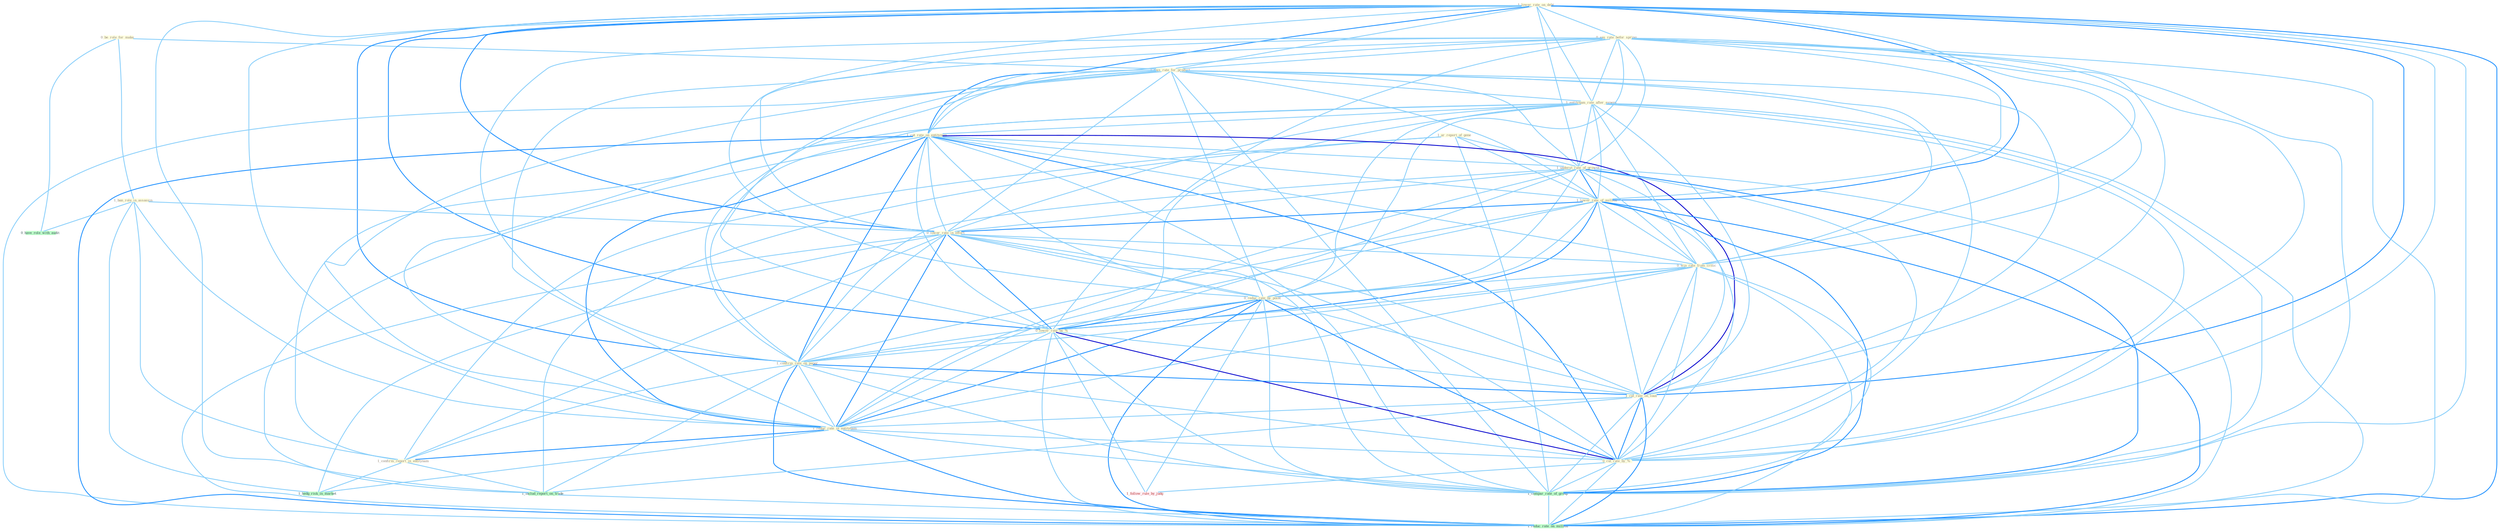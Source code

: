 Graph G{ 
    node
    [shape=polygon,style=filled,width=.5,height=.06,color="#BDFCC9",fixedsize=true,fontsize=4,
    fontcolor="#2f4f4f"];
    {node
    [color="#ffffe0", fontcolor="#8b7d6b"] "0_be_role_for_make " "1_lower_rate_on_debt " "0_eas_rate_befor_spring " "1_ban_role_in_assassin " "1_ar_report_of_gene " "1_rais_rate_for_product " "1_entitynam_rate_after_expens " "1_cut_rate_on_entitynam " "1_underst_rate_of_growth " "1_lower_rate_of_million " "0_lower_rate_in_effort " "0_win_rate_from_critic " "0_reduc_rate_by_point " "0_lower_rate_by_% " "1_confirm_rate_on_paper " "1_cut_rate_on_loan " "1_reduc_rate_in_entitynam " "0_cut_rate_by_% " "1_confirm_report_in_entitynam "}
{node [color="#fff0f5", fontcolor="#b22222"] "1_follow_rule_by_judg "}
edge [color="#B0E2FF"];

	"0_be_role_for_make " -- "1_ban_role_in_assassin " [w="1", color="#87cefa" ];
	"0_be_role_for_make " -- "1_rais_rate_for_product " [w="1", color="#87cefa" ];
	"0_be_role_for_make " -- "0_have_role_with_audit " [w="1", color="#87cefa" ];
	"1_lower_rate_on_debt " -- "0_eas_rate_befor_spring " [w="1", color="#87cefa" ];
	"1_lower_rate_on_debt " -- "1_rais_rate_for_product " [w="1", color="#87cefa" ];
	"1_lower_rate_on_debt " -- "1_entitynam_rate_after_expens " [w="1", color="#87cefa" ];
	"1_lower_rate_on_debt " -- "1_cut_rate_on_entitynam " [w="2", color="#1e90ff" , len=0.8];
	"1_lower_rate_on_debt " -- "1_underst_rate_of_growth " [w="1", color="#87cefa" ];
	"1_lower_rate_on_debt " -- "1_lower_rate_of_million " [w="2", color="#1e90ff" , len=0.8];
	"1_lower_rate_on_debt " -- "0_lower_rate_in_effort " [w="2", color="#1e90ff" , len=0.8];
	"1_lower_rate_on_debt " -- "0_win_rate_from_critic " [w="1", color="#87cefa" ];
	"1_lower_rate_on_debt " -- "0_reduc_rate_by_point " [w="1", color="#87cefa" ];
	"1_lower_rate_on_debt " -- "0_lower_rate_by_% " [w="2", color="#1e90ff" , len=0.8];
	"1_lower_rate_on_debt " -- "1_confirm_rate_on_paper " [w="2", color="#1e90ff" , len=0.8];
	"1_lower_rate_on_debt " -- "1_cut_rate_on_loan " [w="2", color="#1e90ff" , len=0.8];
	"1_lower_rate_on_debt " -- "1_reduc_rate_in_entitynam " [w="1", color="#87cefa" ];
	"1_lower_rate_on_debt " -- "0_cut_rate_by_% " [w="1", color="#87cefa" ];
	"1_lower_rate_on_debt " -- "1_includ_report_on_trade " [w="1", color="#87cefa" ];
	"1_lower_rate_on_debt " -- "1_compar_rate_of_group " [w="1", color="#87cefa" ];
	"1_lower_rate_on_debt " -- "1_reduc_rate_on_million " [w="2", color="#1e90ff" , len=0.8];
	"0_eas_rate_befor_spring " -- "1_rais_rate_for_product " [w="1", color="#87cefa" ];
	"0_eas_rate_befor_spring " -- "1_entitynam_rate_after_expens " [w="1", color="#87cefa" ];
	"0_eas_rate_befor_spring " -- "1_cut_rate_on_entitynam " [w="1", color="#87cefa" ];
	"0_eas_rate_befor_spring " -- "1_underst_rate_of_growth " [w="1", color="#87cefa" ];
	"0_eas_rate_befor_spring " -- "1_lower_rate_of_million " [w="1", color="#87cefa" ];
	"0_eas_rate_befor_spring " -- "0_lower_rate_in_effort " [w="1", color="#87cefa" ];
	"0_eas_rate_befor_spring " -- "0_win_rate_from_critic " [w="1", color="#87cefa" ];
	"0_eas_rate_befor_spring " -- "0_reduc_rate_by_point " [w="1", color="#87cefa" ];
	"0_eas_rate_befor_spring " -- "0_lower_rate_by_% " [w="1", color="#87cefa" ];
	"0_eas_rate_befor_spring " -- "1_confirm_rate_on_paper " [w="1", color="#87cefa" ];
	"0_eas_rate_befor_spring " -- "1_cut_rate_on_loan " [w="1", color="#87cefa" ];
	"0_eas_rate_befor_spring " -- "1_reduc_rate_in_entitynam " [w="1", color="#87cefa" ];
	"0_eas_rate_befor_spring " -- "0_cut_rate_by_% " [w="1", color="#87cefa" ];
	"0_eas_rate_befor_spring " -- "1_compar_rate_of_group " [w="1", color="#87cefa" ];
	"0_eas_rate_befor_spring " -- "1_reduc_rate_on_million " [w="1", color="#87cefa" ];
	"1_ban_role_in_assassin " -- "0_lower_rate_in_effort " [w="1", color="#87cefa" ];
	"1_ban_role_in_assassin " -- "1_reduc_rate_in_entitynam " [w="1", color="#87cefa" ];
	"1_ban_role_in_assassin " -- "1_confirm_report_in_entitynam " [w="1", color="#87cefa" ];
	"1_ban_role_in_assassin " -- "1_hedg_risk_in_market " [w="1", color="#87cefa" ];
	"1_ban_role_in_assassin " -- "0_have_role_with_audit " [w="1", color="#87cefa" ];
	"1_ar_report_of_gene " -- "1_underst_rate_of_growth " [w="1", color="#87cefa" ];
	"1_ar_report_of_gene " -- "1_lower_rate_of_million " [w="1", color="#87cefa" ];
	"1_ar_report_of_gene " -- "1_confirm_report_in_entitynam " [w="1", color="#87cefa" ];
	"1_ar_report_of_gene " -- "1_includ_report_on_trade " [w="1", color="#87cefa" ];
	"1_ar_report_of_gene " -- "1_compar_rate_of_group " [w="1", color="#87cefa" ];
	"1_rais_rate_for_product " -- "1_entitynam_rate_after_expens " [w="1", color="#87cefa" ];
	"1_rais_rate_for_product " -- "1_cut_rate_on_entitynam " [w="1", color="#87cefa" ];
	"1_rais_rate_for_product " -- "1_underst_rate_of_growth " [w="1", color="#87cefa" ];
	"1_rais_rate_for_product " -- "1_lower_rate_of_million " [w="1", color="#87cefa" ];
	"1_rais_rate_for_product " -- "0_lower_rate_in_effort " [w="1", color="#87cefa" ];
	"1_rais_rate_for_product " -- "0_win_rate_from_critic " [w="1", color="#87cefa" ];
	"1_rais_rate_for_product " -- "0_reduc_rate_by_point " [w="1", color="#87cefa" ];
	"1_rais_rate_for_product " -- "0_lower_rate_by_% " [w="1", color="#87cefa" ];
	"1_rais_rate_for_product " -- "1_confirm_rate_on_paper " [w="1", color="#87cefa" ];
	"1_rais_rate_for_product " -- "1_cut_rate_on_loan " [w="1", color="#87cefa" ];
	"1_rais_rate_for_product " -- "1_reduc_rate_in_entitynam " [w="1", color="#87cefa" ];
	"1_rais_rate_for_product " -- "0_cut_rate_by_% " [w="1", color="#87cefa" ];
	"1_rais_rate_for_product " -- "1_compar_rate_of_group " [w="1", color="#87cefa" ];
	"1_rais_rate_for_product " -- "1_reduc_rate_on_million " [w="1", color="#87cefa" ];
	"1_entitynam_rate_after_expens " -- "1_cut_rate_on_entitynam " [w="1", color="#87cefa" ];
	"1_entitynam_rate_after_expens " -- "1_underst_rate_of_growth " [w="1", color="#87cefa" ];
	"1_entitynam_rate_after_expens " -- "1_lower_rate_of_million " [w="1", color="#87cefa" ];
	"1_entitynam_rate_after_expens " -- "0_lower_rate_in_effort " [w="1", color="#87cefa" ];
	"1_entitynam_rate_after_expens " -- "0_win_rate_from_critic " [w="1", color="#87cefa" ];
	"1_entitynam_rate_after_expens " -- "0_reduc_rate_by_point " [w="1", color="#87cefa" ];
	"1_entitynam_rate_after_expens " -- "0_lower_rate_by_% " [w="1", color="#87cefa" ];
	"1_entitynam_rate_after_expens " -- "1_confirm_rate_on_paper " [w="1", color="#87cefa" ];
	"1_entitynam_rate_after_expens " -- "1_cut_rate_on_loan " [w="1", color="#87cefa" ];
	"1_entitynam_rate_after_expens " -- "1_reduc_rate_in_entitynam " [w="1", color="#87cefa" ];
	"1_entitynam_rate_after_expens " -- "0_cut_rate_by_% " [w="1", color="#87cefa" ];
	"1_entitynam_rate_after_expens " -- "1_compar_rate_of_group " [w="1", color="#87cefa" ];
	"1_entitynam_rate_after_expens " -- "1_reduc_rate_on_million " [w="1", color="#87cefa" ];
	"1_cut_rate_on_entitynam " -- "1_underst_rate_of_growth " [w="1", color="#87cefa" ];
	"1_cut_rate_on_entitynam " -- "1_lower_rate_of_million " [w="1", color="#87cefa" ];
	"1_cut_rate_on_entitynam " -- "0_lower_rate_in_effort " [w="1", color="#87cefa" ];
	"1_cut_rate_on_entitynam " -- "0_win_rate_from_critic " [w="1", color="#87cefa" ];
	"1_cut_rate_on_entitynam " -- "0_reduc_rate_by_point " [w="1", color="#87cefa" ];
	"1_cut_rate_on_entitynam " -- "0_lower_rate_by_% " [w="1", color="#87cefa" ];
	"1_cut_rate_on_entitynam " -- "1_confirm_rate_on_paper " [w="2", color="#1e90ff" , len=0.8];
	"1_cut_rate_on_entitynam " -- "1_cut_rate_on_loan " [w="3", color="#0000cd" , len=0.6];
	"1_cut_rate_on_entitynam " -- "1_reduc_rate_in_entitynam " [w="2", color="#1e90ff" , len=0.8];
	"1_cut_rate_on_entitynam " -- "0_cut_rate_by_% " [w="2", color="#1e90ff" , len=0.8];
	"1_cut_rate_on_entitynam " -- "1_confirm_report_in_entitynam " [w="1", color="#87cefa" ];
	"1_cut_rate_on_entitynam " -- "1_includ_report_on_trade " [w="1", color="#87cefa" ];
	"1_cut_rate_on_entitynam " -- "1_compar_rate_of_group " [w="1", color="#87cefa" ];
	"1_cut_rate_on_entitynam " -- "1_reduc_rate_on_million " [w="2", color="#1e90ff" , len=0.8];
	"1_underst_rate_of_growth " -- "1_lower_rate_of_million " [w="2", color="#1e90ff" , len=0.8];
	"1_underst_rate_of_growth " -- "0_lower_rate_in_effort " [w="1", color="#87cefa" ];
	"1_underst_rate_of_growth " -- "0_win_rate_from_critic " [w="1", color="#87cefa" ];
	"1_underst_rate_of_growth " -- "0_reduc_rate_by_point " [w="1", color="#87cefa" ];
	"1_underst_rate_of_growth " -- "0_lower_rate_by_% " [w="1", color="#87cefa" ];
	"1_underst_rate_of_growth " -- "1_confirm_rate_on_paper " [w="1", color="#87cefa" ];
	"1_underst_rate_of_growth " -- "1_cut_rate_on_loan " [w="1", color="#87cefa" ];
	"1_underst_rate_of_growth " -- "1_reduc_rate_in_entitynam " [w="1", color="#87cefa" ];
	"1_underst_rate_of_growth " -- "0_cut_rate_by_% " [w="1", color="#87cefa" ];
	"1_underst_rate_of_growth " -- "1_compar_rate_of_group " [w="2", color="#1e90ff" , len=0.8];
	"1_underst_rate_of_growth " -- "1_reduc_rate_on_million " [w="1", color="#87cefa" ];
	"1_lower_rate_of_million " -- "0_lower_rate_in_effort " [w="2", color="#1e90ff" , len=0.8];
	"1_lower_rate_of_million " -- "0_win_rate_from_critic " [w="1", color="#87cefa" ];
	"1_lower_rate_of_million " -- "0_reduc_rate_by_point " [w="1", color="#87cefa" ];
	"1_lower_rate_of_million " -- "0_lower_rate_by_% " [w="2", color="#1e90ff" , len=0.8];
	"1_lower_rate_of_million " -- "1_confirm_rate_on_paper " [w="1", color="#87cefa" ];
	"1_lower_rate_of_million " -- "1_cut_rate_on_loan " [w="1", color="#87cefa" ];
	"1_lower_rate_of_million " -- "1_reduc_rate_in_entitynam " [w="1", color="#87cefa" ];
	"1_lower_rate_of_million " -- "0_cut_rate_by_% " [w="1", color="#87cefa" ];
	"1_lower_rate_of_million " -- "1_compar_rate_of_group " [w="2", color="#1e90ff" , len=0.8];
	"1_lower_rate_of_million " -- "1_reduc_rate_on_million " [w="2", color="#1e90ff" , len=0.8];
	"0_lower_rate_in_effort " -- "0_win_rate_from_critic " [w="1", color="#87cefa" ];
	"0_lower_rate_in_effort " -- "0_reduc_rate_by_point " [w="1", color="#87cefa" ];
	"0_lower_rate_in_effort " -- "0_lower_rate_by_% " [w="2", color="#1e90ff" , len=0.8];
	"0_lower_rate_in_effort " -- "1_confirm_rate_on_paper " [w="1", color="#87cefa" ];
	"0_lower_rate_in_effort " -- "1_cut_rate_on_loan " [w="1", color="#87cefa" ];
	"0_lower_rate_in_effort " -- "1_reduc_rate_in_entitynam " [w="2", color="#1e90ff" , len=0.8];
	"0_lower_rate_in_effort " -- "0_cut_rate_by_% " [w="1", color="#87cefa" ];
	"0_lower_rate_in_effort " -- "1_confirm_report_in_entitynam " [w="1", color="#87cefa" ];
	"0_lower_rate_in_effort " -- "1_compar_rate_of_group " [w="1", color="#87cefa" ];
	"0_lower_rate_in_effort " -- "1_hedg_risk_in_market " [w="1", color="#87cefa" ];
	"0_lower_rate_in_effort " -- "1_reduc_rate_on_million " [w="1", color="#87cefa" ];
	"0_win_rate_from_critic " -- "0_reduc_rate_by_point " [w="1", color="#87cefa" ];
	"0_win_rate_from_critic " -- "0_lower_rate_by_% " [w="1", color="#87cefa" ];
	"0_win_rate_from_critic " -- "1_confirm_rate_on_paper " [w="1", color="#87cefa" ];
	"0_win_rate_from_critic " -- "1_cut_rate_on_loan " [w="1", color="#87cefa" ];
	"0_win_rate_from_critic " -- "1_reduc_rate_in_entitynam " [w="1", color="#87cefa" ];
	"0_win_rate_from_critic " -- "0_cut_rate_by_% " [w="1", color="#87cefa" ];
	"0_win_rate_from_critic " -- "1_compar_rate_of_group " [w="1", color="#87cefa" ];
	"0_win_rate_from_critic " -- "1_reduc_rate_on_million " [w="1", color="#87cefa" ];
	"0_reduc_rate_by_point " -- "0_lower_rate_by_% " [w="2", color="#1e90ff" , len=0.8];
	"0_reduc_rate_by_point " -- "1_confirm_rate_on_paper " [w="1", color="#87cefa" ];
	"0_reduc_rate_by_point " -- "1_cut_rate_on_loan " [w="1", color="#87cefa" ];
	"0_reduc_rate_by_point " -- "1_reduc_rate_in_entitynam " [w="2", color="#1e90ff" , len=0.8];
	"0_reduc_rate_by_point " -- "0_cut_rate_by_% " [w="2", color="#1e90ff" , len=0.8];
	"0_reduc_rate_by_point " -- "1_compar_rate_of_group " [w="1", color="#87cefa" ];
	"0_reduc_rate_by_point " -- "1_follow_rule_by_judg " [w="1", color="#87cefa" ];
	"0_reduc_rate_by_point " -- "1_reduc_rate_on_million " [w="2", color="#1e90ff" , len=0.8];
	"0_lower_rate_by_% " -- "1_confirm_rate_on_paper " [w="1", color="#87cefa" ];
	"0_lower_rate_by_% " -- "1_cut_rate_on_loan " [w="1", color="#87cefa" ];
	"0_lower_rate_by_% " -- "1_reduc_rate_in_entitynam " [w="1", color="#87cefa" ];
	"0_lower_rate_by_% " -- "0_cut_rate_by_% " [w="3", color="#0000cd" , len=0.6];
	"0_lower_rate_by_% " -- "1_compar_rate_of_group " [w="1", color="#87cefa" ];
	"0_lower_rate_by_% " -- "1_follow_rule_by_judg " [w="1", color="#87cefa" ];
	"0_lower_rate_by_% " -- "1_reduc_rate_on_million " [w="1", color="#87cefa" ];
	"1_confirm_rate_on_paper " -- "1_cut_rate_on_loan " [w="2", color="#1e90ff" , len=0.8];
	"1_confirm_rate_on_paper " -- "1_reduc_rate_in_entitynam " [w="1", color="#87cefa" ];
	"1_confirm_rate_on_paper " -- "0_cut_rate_by_% " [w="1", color="#87cefa" ];
	"1_confirm_rate_on_paper " -- "1_confirm_report_in_entitynam " [w="1", color="#87cefa" ];
	"1_confirm_rate_on_paper " -- "1_includ_report_on_trade " [w="1", color="#87cefa" ];
	"1_confirm_rate_on_paper " -- "1_compar_rate_of_group " [w="1", color="#87cefa" ];
	"1_confirm_rate_on_paper " -- "1_reduc_rate_on_million " [w="2", color="#1e90ff" , len=0.8];
	"1_cut_rate_on_loan " -- "1_reduc_rate_in_entitynam " [w="1", color="#87cefa" ];
	"1_cut_rate_on_loan " -- "0_cut_rate_by_% " [w="2", color="#1e90ff" , len=0.8];
	"1_cut_rate_on_loan " -- "1_includ_report_on_trade " [w="1", color="#87cefa" ];
	"1_cut_rate_on_loan " -- "1_compar_rate_of_group " [w="1", color="#87cefa" ];
	"1_cut_rate_on_loan " -- "1_reduc_rate_on_million " [w="2", color="#1e90ff" , len=0.8];
	"1_reduc_rate_in_entitynam " -- "0_cut_rate_by_% " [w="1", color="#87cefa" ];
	"1_reduc_rate_in_entitynam " -- "1_confirm_report_in_entitynam " [w="2", color="#1e90ff" , len=0.8];
	"1_reduc_rate_in_entitynam " -- "1_compar_rate_of_group " [w="1", color="#87cefa" ];
	"1_reduc_rate_in_entitynam " -- "1_hedg_risk_in_market " [w="1", color="#87cefa" ];
	"1_reduc_rate_in_entitynam " -- "1_reduc_rate_on_million " [w="2", color="#1e90ff" , len=0.8];
	"0_cut_rate_by_% " -- "1_compar_rate_of_group " [w="1", color="#87cefa" ];
	"0_cut_rate_by_% " -- "1_follow_rule_by_judg " [w="1", color="#87cefa" ];
	"0_cut_rate_by_% " -- "1_reduc_rate_on_million " [w="1", color="#87cefa" ];
	"1_confirm_report_in_entitynam " -- "1_includ_report_on_trade " [w="1", color="#87cefa" ];
	"1_confirm_report_in_entitynam " -- "1_hedg_risk_in_market " [w="1", color="#87cefa" ];
	"1_includ_report_on_trade " -- "1_reduc_rate_on_million " [w="1", color="#87cefa" ];
	"1_compar_rate_of_group " -- "1_reduc_rate_on_million " [w="1", color="#87cefa" ];
}